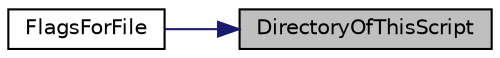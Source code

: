 digraph "DirectoryOfThisScript"
{
 // LATEX_PDF_SIZE
  edge [fontname="Helvetica",fontsize="10",labelfontname="Helvetica",labelfontsize="10"];
  node [fontname="Helvetica",fontsize="10",shape=record];
  rankdir="RL";
  Node1 [label="DirectoryOfThisScript",height=0.2,width=0.4,color="black", fillcolor="grey75", style="filled", fontcolor="black",tooltip=" "];
  Node1 -> Node2 [dir="back",color="midnightblue",fontsize="10",style="solid",fontname="Helvetica"];
  Node2 [label="FlagsForFile",height=0.2,width=0.4,color="black", fillcolor="white", style="filled",URL="$_8ycm__extra__conf_8py.html#a0508dba70447af09ec9e4594d5d5ca5e",tooltip=" "];
}
